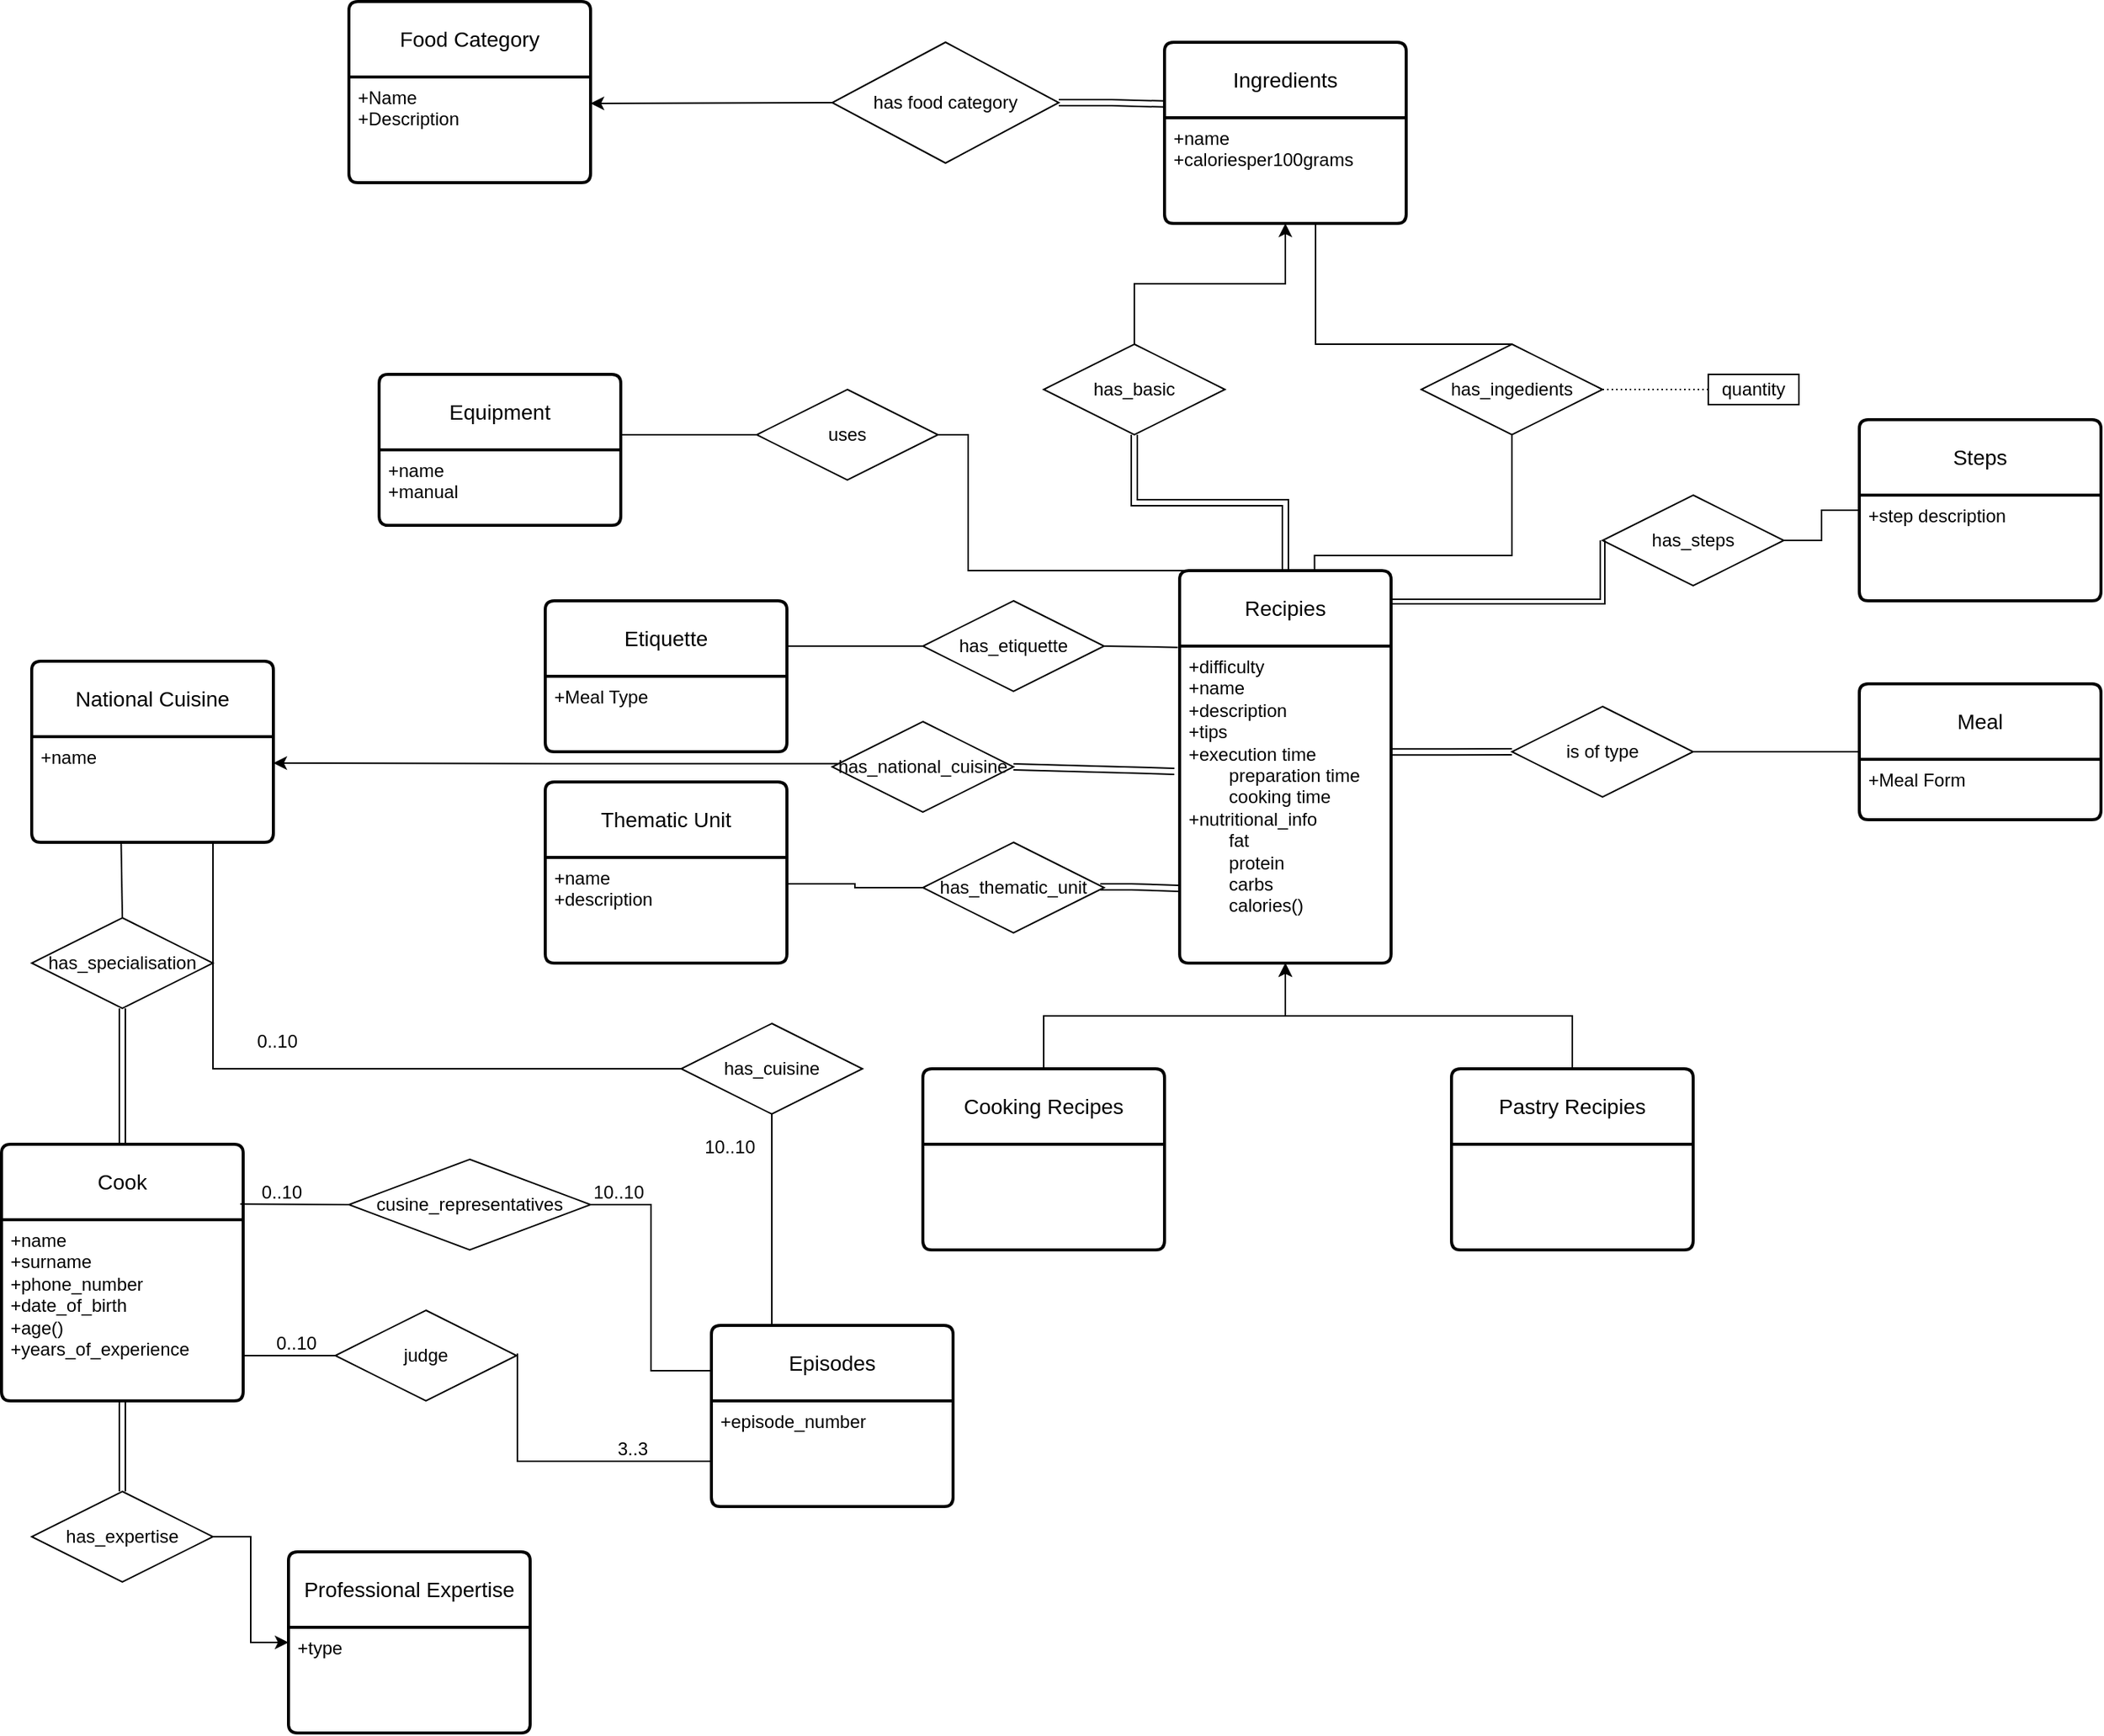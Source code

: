 <mxfile version="24.2.3" type="github">
  <diagram name="Page-1" id="VTxbm6ZFIvx-NwLl5isk">
    <mxGraphModel dx="2062" dy="1783" grid="1" gridSize="10" guides="1" tooltips="1" connect="1" arrows="1" fold="1" page="1" pageScale="1" pageWidth="827" pageHeight="1169" math="0" shadow="0">
      <root>
        <mxCell id="0" />
        <mxCell id="1" parent="0" />
        <mxCell id="XMQH14Z6CKcm3YTAraPi-1" value="Recipies" style="swimlane;childLayout=stackLayout;horizontal=1;startSize=50;horizontalStack=0;rounded=1;fontSize=14;fontStyle=0;strokeWidth=2;resizeParent=0;resizeLast=1;shadow=0;dashed=0;align=center;arcSize=4;whiteSpace=wrap;html=1;" parent="1" vertex="1">
          <mxGeometry x="170" y="-80" width="140" height="260" as="geometry" />
        </mxCell>
        <mxCell id="XMQH14Z6CKcm3YTAraPi-2" value="&lt;div&gt;+difficulty&lt;/div&gt;&lt;div&gt;+name&lt;/div&gt;&lt;div&gt;+description&lt;/div&gt;&lt;div&gt;+tips&lt;/div&gt;&lt;div&gt;+execution time&lt;/div&gt;&lt;div&gt;&lt;span style=&quot;white-space: pre;&quot;&gt;&#x9;&lt;/span&gt;preparation time&lt;br&gt;&lt;/div&gt;&lt;div&gt;&lt;span style=&quot;white-space: pre;&quot;&gt;&#x9;&lt;/span&gt;cooking time&lt;br&gt;&lt;/div&gt;&lt;div&gt;+nutritional_info&lt;/div&gt;&lt;div&gt;&lt;span style=&quot;white-space: pre;&quot;&gt;&#x9;&lt;/span&gt;fat&lt;br&gt;&lt;/div&gt;&lt;div&gt;&lt;span style=&quot;white-space: pre;&quot;&gt;&lt;span style=&quot;white-space: pre;&quot;&gt;&#x9;&lt;/span&gt;protein&#x9;&lt;/span&gt;&lt;/div&gt;&lt;div&gt;&lt;span style=&quot;white-space: pre;&quot;&gt;&#x9;&lt;/span&gt;carbs&lt;br&gt;&lt;/div&gt;&lt;div&gt;&lt;span style=&quot;white-space: pre;&quot;&gt;&#x9;&lt;/span&gt;calories()&lt;br&gt;&lt;/div&gt;&lt;div&gt;&lt;span style=&quot;white-space: pre;&quot;&gt;&#x9;&lt;/span&gt;&lt;br&gt;&lt;/div&gt;" style="align=left;strokeColor=none;fillColor=none;spacingLeft=4;fontSize=12;verticalAlign=top;resizable=0;rotatable=0;part=1;html=1;" parent="XMQH14Z6CKcm3YTAraPi-1" vertex="1">
          <mxGeometry y="50" width="140" height="210" as="geometry" />
        </mxCell>
        <mxCell id="XMQH14Z6CKcm3YTAraPi-14" style="edgeStyle=orthogonalEdgeStyle;rounded=0;orthogonalLoop=1;jettySize=auto;html=1;exitX=0.5;exitY=0;exitDx=0;exitDy=0;entryX=0.5;entryY=1;entryDx=0;entryDy=0;" parent="1" source="XMQH14Z6CKcm3YTAraPi-3" target="XMQH14Z6CKcm3YTAraPi-2" edge="1">
          <mxGeometry relative="1" as="geometry" />
        </mxCell>
        <mxCell id="XMQH14Z6CKcm3YTAraPi-3" value="Cooking Recipes" style="swimlane;childLayout=stackLayout;horizontal=1;startSize=50;horizontalStack=0;rounded=1;fontSize=14;fontStyle=0;strokeWidth=2;resizeParent=0;resizeLast=1;shadow=0;dashed=0;align=center;arcSize=4;whiteSpace=wrap;html=1;" parent="1" vertex="1">
          <mxGeometry y="250" width="160" height="120" as="geometry" />
        </mxCell>
        <mxCell id="XMQH14Z6CKcm3YTAraPi-15" style="edgeStyle=orthogonalEdgeStyle;rounded=0;orthogonalLoop=1;jettySize=auto;html=1;exitX=0.5;exitY=0;exitDx=0;exitDy=0;entryX=0.5;entryY=1;entryDx=0;entryDy=0;" parent="1" source="XMQH14Z6CKcm3YTAraPi-5" target="XMQH14Z6CKcm3YTAraPi-2" edge="1">
          <mxGeometry relative="1" as="geometry">
            <mxPoint x="260" y="180" as="targetPoint" />
          </mxGeometry>
        </mxCell>
        <mxCell id="XMQH14Z6CKcm3YTAraPi-5" value="Pastry Recipies" style="swimlane;childLayout=stackLayout;horizontal=1;startSize=50;horizontalStack=0;rounded=1;fontSize=14;fontStyle=0;strokeWidth=2;resizeParent=0;resizeLast=1;shadow=0;dashed=0;align=center;arcSize=4;whiteSpace=wrap;html=1;" parent="1" vertex="1">
          <mxGeometry x="350" y="250" width="160" height="120" as="geometry" />
        </mxCell>
        <mxCell id="XMQH14Z6CKcm3YTAraPi-17" value="Meal" style="swimlane;childLayout=stackLayout;horizontal=1;startSize=50;horizontalStack=0;rounded=1;fontSize=14;fontStyle=0;strokeWidth=2;resizeParent=0;resizeLast=1;shadow=0;dashed=0;align=center;arcSize=4;whiteSpace=wrap;html=1;" parent="1" vertex="1">
          <mxGeometry x="620" y="-5" width="160" height="90" as="geometry" />
        </mxCell>
        <mxCell id="XMQH14Z6CKcm3YTAraPi-18" value="+Meal Form" style="align=left;strokeColor=none;fillColor=none;spacingLeft=4;fontSize=12;verticalAlign=top;resizable=0;rotatable=0;part=1;html=1;" parent="XMQH14Z6CKcm3YTAraPi-17" vertex="1">
          <mxGeometry y="50" width="160" height="40" as="geometry" />
        </mxCell>
        <mxCell id="XMQH14Z6CKcm3YTAraPi-20" value="is of type" style="shape=rhombus;perimeter=rhombusPerimeter;whiteSpace=wrap;html=1;align=center;" parent="1" vertex="1">
          <mxGeometry x="390" y="10" width="120" height="60" as="geometry" />
        </mxCell>
        <mxCell id="XMQH14Z6CKcm3YTAraPi-29" value="Etiquette" style="swimlane;childLayout=stackLayout;horizontal=1;startSize=50;horizontalStack=0;rounded=1;fontSize=14;fontStyle=0;strokeWidth=2;resizeParent=0;resizeLast=1;shadow=0;dashed=0;align=center;arcSize=4;whiteSpace=wrap;html=1;" parent="1" vertex="1">
          <mxGeometry x="-250" y="-60" width="160" height="100" as="geometry" />
        </mxCell>
        <mxCell id="XMQH14Z6CKcm3YTAraPi-30" value="+Meal Type" style="align=left;strokeColor=none;fillColor=none;spacingLeft=4;fontSize=12;verticalAlign=top;resizable=0;rotatable=0;part=1;html=1;" parent="XMQH14Z6CKcm3YTAraPi-29" vertex="1">
          <mxGeometry y="50" width="160" height="50" as="geometry" />
        </mxCell>
        <mxCell id="XMQH14Z6CKcm3YTAraPi-31" value="has_etiquette" style="shape=rhombus;perimeter=rhombusPerimeter;whiteSpace=wrap;html=1;align=center;" parent="1" vertex="1">
          <mxGeometry y="-60" width="120" height="60" as="geometry" />
        </mxCell>
        <mxCell id="XMQH14Z6CKcm3YTAraPi-34" value="" style="endArrow=none;html=1;rounded=0;entryX=-0.009;entryY=0.004;entryDx=0;entryDy=0;entryPerimeter=0;exitX=1;exitY=0.5;exitDx=0;exitDy=0;" parent="1" source="XMQH14Z6CKcm3YTAraPi-31" target="XMQH14Z6CKcm3YTAraPi-2" edge="1">
          <mxGeometry relative="1" as="geometry">
            <mxPoint x="130" y="40" as="sourcePoint" />
            <mxPoint x="180" y="40" as="targetPoint" />
          </mxGeometry>
        </mxCell>
        <mxCell id="XMQH14Z6CKcm3YTAraPi-35" value="" style="endArrow=none;html=1;rounded=0;exitX=1;exitY=0;exitDx=0;exitDy=0;entryX=0;entryY=0.5;entryDx=0;entryDy=0;edgeStyle=orthogonalEdgeStyle;" parent="1" source="XMQH14Z6CKcm3YTAraPi-30" target="XMQH14Z6CKcm3YTAraPi-31" edge="1">
          <mxGeometry relative="1" as="geometry">
            <mxPoint x="-160" y="39" as="sourcePoint" />
            <mxPoint y="39" as="targetPoint" />
          </mxGeometry>
        </mxCell>
        <mxCell id="XMQH14Z6CKcm3YTAraPi-40" value="Equipment" style="swimlane;childLayout=stackLayout;horizontal=1;startSize=50;horizontalStack=0;rounded=1;fontSize=14;fontStyle=0;strokeWidth=2;resizeParent=0;resizeLast=1;shadow=0;dashed=0;align=center;arcSize=4;whiteSpace=wrap;html=1;" parent="1" vertex="1">
          <mxGeometry x="-360" y="-210" width="160" height="100" as="geometry" />
        </mxCell>
        <mxCell id="XMQH14Z6CKcm3YTAraPi-41" value="+name&lt;div&gt;+manual&lt;/div&gt;" style="align=left;strokeColor=none;fillColor=none;spacingLeft=4;fontSize=12;verticalAlign=top;resizable=0;rotatable=0;part=1;html=1;" parent="XMQH14Z6CKcm3YTAraPi-40" vertex="1">
          <mxGeometry y="50" width="160" height="50" as="geometry" />
        </mxCell>
        <mxCell id="2Po9amwctSR_0ZPWqHq3-2" value="uses" style="shape=rhombus;perimeter=rhombusPerimeter;whiteSpace=wrap;html=1;align=center;" parent="1" vertex="1">
          <mxGeometry x="-110" y="-200" width="120" height="60" as="geometry" />
        </mxCell>
        <mxCell id="2Po9amwctSR_0ZPWqHq3-4" value="" style="endArrow=none;html=1;rounded=0;exitX=1;exitY=0;exitDx=0;exitDy=0;entryX=0;entryY=0.5;entryDx=0;entryDy=0;edgeStyle=orthogonalEdgeStyle;" parent="1" source="XMQH14Z6CKcm3YTAraPi-41" target="2Po9amwctSR_0ZPWqHq3-2" edge="1">
          <mxGeometry relative="1" as="geometry">
            <mxPoint x="140" y="-110.11" as="sourcePoint" />
            <mxPoint x="180" y="-110" as="targetPoint" />
          </mxGeometry>
        </mxCell>
        <mxCell id="2Po9amwctSR_0ZPWqHq3-6" value="" style="endArrow=none;html=1;rounded=0;exitX=1;exitY=0.5;exitDx=0;exitDy=0;entryX=0.25;entryY=0;entryDx=0;entryDy=0;edgeStyle=orthogonalEdgeStyle;" parent="1" source="2Po9amwctSR_0ZPWqHq3-2" target="XMQH14Z6CKcm3YTAraPi-1" edge="1">
          <mxGeometry relative="1" as="geometry">
            <mxPoint x="250" y="-60" as="sourcePoint" />
            <mxPoint x="249.71" y="-30" as="targetPoint" />
            <Array as="points">
              <mxPoint x="30" y="-170" />
              <mxPoint x="30" y="-80" />
            </Array>
          </mxGeometry>
        </mxCell>
        <mxCell id="2Po9amwctSR_0ZPWqHq3-7" value="Steps" style="swimlane;childLayout=stackLayout;horizontal=1;startSize=50;horizontalStack=0;rounded=1;fontSize=14;fontStyle=0;strokeWidth=2;resizeParent=0;resizeLast=1;shadow=0;dashed=0;align=center;arcSize=4;whiteSpace=wrap;html=1;" parent="1" vertex="1">
          <mxGeometry x="620" y="-180" width="160" height="120" as="geometry" />
        </mxCell>
        <mxCell id="2Po9amwctSR_0ZPWqHq3-8" value="+step description" style="align=left;strokeColor=none;fillColor=none;spacingLeft=4;fontSize=12;verticalAlign=top;resizable=0;rotatable=0;part=1;html=1;" parent="2Po9amwctSR_0ZPWqHq3-7" vertex="1">
          <mxGeometry y="50" width="160" height="70" as="geometry" />
        </mxCell>
        <mxCell id="2Po9amwctSR_0ZPWqHq3-23" style="edgeStyle=orthogonalEdgeStyle;rounded=0;orthogonalLoop=1;jettySize=auto;html=1;exitX=0.5;exitY=1;exitDx=0;exitDy=0;" parent="2Po9amwctSR_0ZPWqHq3-7" source="2Po9amwctSR_0ZPWqHq3-8" target="2Po9amwctSR_0ZPWqHq3-8" edge="1">
          <mxGeometry relative="1" as="geometry" />
        </mxCell>
        <mxCell id="2Po9amwctSR_0ZPWqHq3-9" value="has_steps" style="shape=rhombus;perimeter=rhombusPerimeter;whiteSpace=wrap;html=1;align=center;" parent="1" vertex="1">
          <mxGeometry x="450" y="-130" width="120" height="60" as="geometry" />
        </mxCell>
        <mxCell id="2Po9amwctSR_0ZPWqHq3-24" value="" style="endArrow=none;html=1;rounded=0;entryX=0;entryY=0.5;entryDx=0;entryDy=0;exitX=1;exitY=0.5;exitDx=0;exitDy=0;edgeStyle=orthogonalEdgeStyle;" parent="1" source="2Po9amwctSR_0ZPWqHq3-9" target="2Po9amwctSR_0ZPWqHq3-7" edge="1">
          <mxGeometry relative="1" as="geometry">
            <mxPoint x="440" y="-120.59" as="sourcePoint" />
            <mxPoint x="600" y="-120.59" as="targetPoint" />
          </mxGeometry>
        </mxCell>
        <mxCell id="2Po9amwctSR_0ZPWqHq3-25" value="" style="endArrow=none;html=1;rounded=0;entryX=0;entryY=0.5;entryDx=0;entryDy=0;edgeStyle=orthogonalEdgeStyle;shape=link;width=-3;exitX=0.999;exitY=0.079;exitDx=0;exitDy=0;exitPerimeter=0;" parent="1" source="XMQH14Z6CKcm3YTAraPi-1" target="2Po9amwctSR_0ZPWqHq3-9" edge="1">
          <mxGeometry relative="1" as="geometry">
            <mxPoint x="310" y="-60" as="sourcePoint" />
            <mxPoint x="280" y="-80" as="targetPoint" />
            <Array as="points">
              <mxPoint x="450" y="-59" />
            </Array>
          </mxGeometry>
        </mxCell>
        <mxCell id="rbIPk1YV6Hbxs7N49sFK-2" value="" style="endArrow=none;html=1;rounded=0;entryX=0;entryY=0.5;entryDx=0;entryDy=0;edgeStyle=orthogonalEdgeStyle;shape=link;exitX=1.001;exitY=0.334;exitDx=0;exitDy=0;exitPerimeter=0;" parent="1" source="XMQH14Z6CKcm3YTAraPi-2" target="XMQH14Z6CKcm3YTAraPi-20" edge="1">
          <mxGeometry relative="1" as="geometry">
            <mxPoint x="320" y="40" as="sourcePoint" />
            <mxPoint x="380" y="40" as="targetPoint" />
            <Array as="points" />
          </mxGeometry>
        </mxCell>
        <mxCell id="rbIPk1YV6Hbxs7N49sFK-3" value="" style="endArrow=none;html=1;rounded=0;entryX=0;entryY=0.5;entryDx=0;entryDy=0;exitX=1;exitY=0.5;exitDx=0;exitDy=0;edgeStyle=orthogonalEdgeStyle;" parent="1" source="XMQH14Z6CKcm3YTAraPi-20" target="XMQH14Z6CKcm3YTAraPi-17" edge="1">
          <mxGeometry relative="1" as="geometry">
            <mxPoint x="530" y="40" as="sourcePoint" />
            <mxPoint x="550" y="39.5" as="targetPoint" />
          </mxGeometry>
        </mxCell>
        <mxCell id="BiF_-z_ixwd8wcq8bitC-1" value="Ingredients" style="swimlane;childLayout=stackLayout;horizontal=1;startSize=50;horizontalStack=0;rounded=1;fontSize=14;fontStyle=0;strokeWidth=2;resizeParent=0;resizeLast=1;shadow=0;dashed=0;align=center;arcSize=4;whiteSpace=wrap;html=1;" parent="1" vertex="1">
          <mxGeometry x="160" y="-430" width="160" height="120" as="geometry" />
        </mxCell>
        <mxCell id="BiF_-z_ixwd8wcq8bitC-2" value="+name&lt;div&gt;+caloriesper100grams&lt;/div&gt;" style="align=left;strokeColor=none;fillColor=none;spacingLeft=4;fontSize=12;verticalAlign=top;resizable=0;rotatable=0;part=1;html=1;" parent="BiF_-z_ixwd8wcq8bitC-1" vertex="1">
          <mxGeometry y="50" width="160" height="70" as="geometry" />
        </mxCell>
        <mxCell id="BiF_-z_ixwd8wcq8bitC-3" value="has_ingedients" style="shape=rhombus;perimeter=rhombusPerimeter;whiteSpace=wrap;html=1;align=center;" parent="1" vertex="1">
          <mxGeometry x="330" y="-230" width="120" height="60" as="geometry" />
        </mxCell>
        <mxCell id="BiF_-z_ixwd8wcq8bitC-4" value="" style="endArrow=none;html=1;rounded=0;edgeStyle=orthogonalEdgeStyle;exitX=0.5;exitY=1;exitDx=0;exitDy=0;entryX=0.638;entryY=0.001;entryDx=0;entryDy=0;entryPerimeter=0;" parent="1" source="BiF_-z_ixwd8wcq8bitC-3" target="XMQH14Z6CKcm3YTAraPi-1" edge="1">
          <mxGeometry relative="1" as="geometry">
            <mxPoint x="240" y="-170" as="sourcePoint" />
            <mxPoint x="260" y="-90" as="targetPoint" />
            <Array as="points">
              <mxPoint x="390" y="-90" />
              <mxPoint x="259" y="-90" />
            </Array>
          </mxGeometry>
        </mxCell>
        <mxCell id="BiF_-z_ixwd8wcq8bitC-5" value="" style="endArrow=none;html=1;rounded=0;exitX=0.5;exitY=1;exitDx=0;exitDy=0;entryX=0.5;entryY=0;entryDx=0;entryDy=0;edgeStyle=orthogonalEdgeStyle;" parent="1" source="BiF_-z_ixwd8wcq8bitC-2" target="BiF_-z_ixwd8wcq8bitC-3" edge="1">
          <mxGeometry relative="1" as="geometry">
            <mxPoint x="239.66" y="-300" as="sourcePoint" />
            <mxPoint x="240" y="-250" as="targetPoint" />
            <Array as="points">
              <mxPoint x="260" y="-310" />
            </Array>
          </mxGeometry>
        </mxCell>
        <mxCell id="BiF_-z_ixwd8wcq8bitC-6" value="" style="endArrow=none;html=1;rounded=0;dashed=1;dashPattern=1 2;exitX=1;exitY=0.5;exitDx=0;exitDy=0;entryX=0;entryY=0.5;entryDx=0;entryDy=0;edgeStyle=orthogonalEdgeStyle;" parent="1" source="BiF_-z_ixwd8wcq8bitC-3" target="BiF_-z_ixwd8wcq8bitC-8" edge="1">
          <mxGeometry relative="1" as="geometry">
            <mxPoint x="370" y="-210.71" as="sourcePoint" />
            <mxPoint x="410" y="-210" as="targetPoint" />
          </mxGeometry>
        </mxCell>
        <mxCell id="BiF_-z_ixwd8wcq8bitC-8" value="quantity" style="rounded=0;whiteSpace=wrap;html=1;" parent="1" vertex="1">
          <mxGeometry x="520" y="-210" width="60" height="20" as="geometry" />
        </mxCell>
        <mxCell id="BiF_-z_ixwd8wcq8bitC-9" value="Food Category" style="swimlane;childLayout=stackLayout;horizontal=1;startSize=50;horizontalStack=0;rounded=1;fontSize=14;fontStyle=0;strokeWidth=2;resizeParent=0;resizeLast=1;shadow=0;dashed=0;align=center;arcSize=4;whiteSpace=wrap;html=1;" parent="1" vertex="1">
          <mxGeometry x="-380" y="-457" width="160" height="120" as="geometry" />
        </mxCell>
        <mxCell id="BiF_-z_ixwd8wcq8bitC-10" value="+Name&lt;div&gt;+Description&lt;/div&gt;" style="align=left;strokeColor=none;fillColor=none;spacingLeft=4;fontSize=12;verticalAlign=top;resizable=0;rotatable=0;part=1;html=1;" parent="BiF_-z_ixwd8wcq8bitC-9" vertex="1">
          <mxGeometry y="50" width="160" height="70" as="geometry" />
        </mxCell>
        <mxCell id="mYW84UGy_Zn-pRBecV50-27" style="edgeStyle=orthogonalEdgeStyle;rounded=0;orthogonalLoop=1;jettySize=auto;html=1;exitX=0;exitY=0.5;exitDx=0;exitDy=0;entryX=1;entryY=0.25;entryDx=0;entryDy=0;" edge="1" parent="1" source="BiF_-z_ixwd8wcq8bitC-11" target="BiF_-z_ixwd8wcq8bitC-10">
          <mxGeometry relative="1" as="geometry">
            <Array as="points">
              <mxPoint x="-220" y="-390" />
            </Array>
          </mxGeometry>
        </mxCell>
        <mxCell id="BiF_-z_ixwd8wcq8bitC-11" value="has food category" style="shape=rhombus;perimeter=rhombusPerimeter;whiteSpace=wrap;html=1;align=center;" parent="1" vertex="1">
          <mxGeometry x="-60" y="-430" width="150" height="80" as="geometry" />
        </mxCell>
        <mxCell id="BiF_-z_ixwd8wcq8bitC-12" value="" style="endArrow=none;html=1;rounded=0;entryX=0.005;entryY=0.341;entryDx=0;entryDy=0;entryPerimeter=0;exitX=1;exitY=0.5;exitDx=0;exitDy=0;edgeStyle=orthogonalEdgeStyle;shape=link;" parent="1" source="BiF_-z_ixwd8wcq8bitC-11" target="BiF_-z_ixwd8wcq8bitC-1" edge="1">
          <mxGeometry relative="1" as="geometry">
            <mxPoint x="110" y="-389" as="sourcePoint" />
            <mxPoint x="160" y="-390" as="targetPoint" />
          </mxGeometry>
        </mxCell>
        <mxCell id="mYW84UGy_Zn-pRBecV50-25" style="edgeStyle=orthogonalEdgeStyle;rounded=0;orthogonalLoop=1;jettySize=auto;html=1;exitX=0.5;exitY=0;exitDx=0;exitDy=0;entryX=0.5;entryY=1;entryDx=0;entryDy=0;" edge="1" parent="1" source="mYW84UGy_Zn-pRBecV50-1" target="BiF_-z_ixwd8wcq8bitC-2">
          <mxGeometry relative="1" as="geometry" />
        </mxCell>
        <mxCell id="mYW84UGy_Zn-pRBecV50-1" value="has_basic" style="shape=rhombus;perimeter=rhombusPerimeter;whiteSpace=wrap;html=1;align=center;" vertex="1" parent="1">
          <mxGeometry x="80" y="-230" width="120" height="60" as="geometry" />
        </mxCell>
        <mxCell id="mYW84UGy_Zn-pRBecV50-2" value="" style="endArrow=none;html=1;rounded=0;entryX=0.5;entryY=1;entryDx=0;entryDy=0;edgeStyle=orthogonalEdgeStyle;shape=link;" edge="1" parent="1" source="XMQH14Z6CKcm3YTAraPi-1" target="mYW84UGy_Zn-pRBecV50-1">
          <mxGeometry relative="1" as="geometry">
            <mxPoint x="-150" y="-250" as="sourcePoint" />
            <mxPoint x="10" y="-250" as="targetPoint" />
          </mxGeometry>
        </mxCell>
        <mxCell id="mYW84UGy_Zn-pRBecV50-16" value="Thematic Unit" style="swimlane;childLayout=stackLayout;horizontal=1;startSize=50;horizontalStack=0;rounded=1;fontSize=14;fontStyle=0;strokeWidth=2;resizeParent=0;resizeLast=1;shadow=0;dashed=0;align=center;arcSize=4;whiteSpace=wrap;html=1;" vertex="1" parent="1">
          <mxGeometry x="-250" y="60" width="160" height="120" as="geometry" />
        </mxCell>
        <mxCell id="mYW84UGy_Zn-pRBecV50-17" value="+name&lt;div&gt;+description&lt;/div&gt;" style="align=left;strokeColor=none;fillColor=none;spacingLeft=4;fontSize=12;verticalAlign=top;resizable=0;rotatable=0;part=1;html=1;" vertex="1" parent="mYW84UGy_Zn-pRBecV50-16">
          <mxGeometry y="50" width="160" height="70" as="geometry" />
        </mxCell>
        <mxCell id="mYW84UGy_Zn-pRBecV50-19" value="has_thematic_unit" style="shape=rhombus;perimeter=rhombusPerimeter;whiteSpace=wrap;html=1;align=center;" vertex="1" parent="1">
          <mxGeometry y="100" width="120" height="60" as="geometry" />
        </mxCell>
        <mxCell id="mYW84UGy_Zn-pRBecV50-21" value="" style="endArrow=none;html=1;rounded=0;entryX=0;entryY=0.5;entryDx=0;entryDy=0;exitX=1;exitY=0.25;exitDx=0;exitDy=0;edgeStyle=orthogonalEdgeStyle;" edge="1" parent="1" source="mYW84UGy_Zn-pRBecV50-17" target="mYW84UGy_Zn-pRBecV50-19">
          <mxGeometry relative="1" as="geometry">
            <mxPoint x="10" y="110" as="sourcePoint" />
            <mxPoint x="170" y="110" as="targetPoint" />
            <Array as="points">
              <mxPoint x="-45" y="127" />
              <mxPoint x="-45" y="130" />
            </Array>
          </mxGeometry>
        </mxCell>
        <mxCell id="mYW84UGy_Zn-pRBecV50-32" value="" style="endArrow=none;html=1;rounded=0;exitX=0.979;exitY=0.492;exitDx=0;exitDy=0;exitPerimeter=0;entryX=-0.004;entryY=0.764;entryDx=0;entryDy=0;entryPerimeter=0;shape=link;edgeStyle=orthogonalEdgeStyle;" edge="1" parent="1" source="mYW84UGy_Zn-pRBecV50-19" target="XMQH14Z6CKcm3YTAraPi-2">
          <mxGeometry relative="1" as="geometry">
            <mxPoint x="50" y="150" as="sourcePoint" />
            <mxPoint x="210" y="150" as="targetPoint" />
            <Array as="points">
              <mxPoint x="138" y="130" />
            </Array>
          </mxGeometry>
        </mxCell>
        <mxCell id="mYW84UGy_Zn-pRBecV50-34" value="Cook" style="swimlane;childLayout=stackLayout;horizontal=1;startSize=50;horizontalStack=0;rounded=1;fontSize=14;fontStyle=0;strokeWidth=2;resizeParent=0;resizeLast=1;shadow=0;dashed=0;align=center;arcSize=4;whiteSpace=wrap;html=1;" vertex="1" parent="1">
          <mxGeometry x="-610" y="300" width="160" height="170" as="geometry" />
        </mxCell>
        <mxCell id="mYW84UGy_Zn-pRBecV50-35" value="+name&lt;div&gt;+surname&lt;/div&gt;&lt;div&gt;+phone_number&lt;/div&gt;&lt;div&gt;+date_of_birth&lt;/div&gt;&lt;div&gt;+age()&lt;/div&gt;&lt;div&gt;+years_of_experience&lt;/div&gt;" style="align=left;strokeColor=none;fillColor=none;spacingLeft=4;fontSize=12;verticalAlign=top;resizable=0;rotatable=0;part=1;html=1;" vertex="1" parent="mYW84UGy_Zn-pRBecV50-34">
          <mxGeometry y="50" width="160" height="120" as="geometry" />
        </mxCell>
        <mxCell id="mYW84UGy_Zn-pRBecV50-37" value="National Cuisine" style="swimlane;childLayout=stackLayout;horizontal=1;startSize=50;horizontalStack=0;rounded=1;fontSize=14;fontStyle=0;strokeWidth=2;resizeParent=0;resizeLast=1;shadow=0;dashed=0;align=center;arcSize=4;whiteSpace=wrap;html=1;" vertex="1" parent="1">
          <mxGeometry x="-590" y="-20" width="160" height="120" as="geometry" />
        </mxCell>
        <mxCell id="mYW84UGy_Zn-pRBecV50-38" value="+name" style="align=left;strokeColor=none;fillColor=none;spacingLeft=4;fontSize=12;verticalAlign=top;resizable=0;rotatable=0;part=1;html=1;" vertex="1" parent="mYW84UGy_Zn-pRBecV50-37">
          <mxGeometry y="50" width="160" height="70" as="geometry" />
        </mxCell>
        <mxCell id="mYW84UGy_Zn-pRBecV50-48" style="edgeStyle=orthogonalEdgeStyle;rounded=0;orthogonalLoop=1;jettySize=auto;html=1;entryX=1;entryY=0.25;entryDx=0;entryDy=0;exitX=0.086;exitY=0.465;exitDx=0;exitDy=0;exitPerimeter=0;" edge="1" parent="1" source="mYW84UGy_Zn-pRBecV50-40" target="mYW84UGy_Zn-pRBecV50-38">
          <mxGeometry relative="1" as="geometry">
            <mxPoint x="-330" y="50" as="targetPoint" />
            <Array as="points" />
          </mxGeometry>
        </mxCell>
        <mxCell id="mYW84UGy_Zn-pRBecV50-40" value="has_national_cuisine" style="shape=rhombus;perimeter=rhombusPerimeter;whiteSpace=wrap;html=1;align=center;" vertex="1" parent="1">
          <mxGeometry x="-60" y="20" width="120" height="60" as="geometry" />
        </mxCell>
        <mxCell id="mYW84UGy_Zn-pRBecV50-41" value="" style="endArrow=none;html=1;rounded=0;entryX=-0.025;entryY=0.395;entryDx=0;entryDy=0;entryPerimeter=0;exitX=1;exitY=0.5;exitDx=0;exitDy=0;shape=link;" edge="1" parent="1" source="mYW84UGy_Zn-pRBecV50-40" target="XMQH14Z6CKcm3YTAraPi-2">
          <mxGeometry relative="1" as="geometry">
            <mxPoint x="-90" y="200" as="sourcePoint" />
            <mxPoint x="70" y="200" as="targetPoint" />
          </mxGeometry>
        </mxCell>
        <mxCell id="mYW84UGy_Zn-pRBecV50-43" value="has_specialisation" style="shape=rhombus;perimeter=rhombusPerimeter;whiteSpace=wrap;html=1;align=center;" vertex="1" parent="1">
          <mxGeometry x="-590" y="150" width="120" height="60" as="geometry" />
        </mxCell>
        <mxCell id="mYW84UGy_Zn-pRBecV50-44" value="" style="endArrow=none;html=1;rounded=0;exitX=0.5;exitY=0;exitDx=0;exitDy=0;entryX=0.5;entryY=1;entryDx=0;entryDy=0;shape=link;" edge="1" parent="1" source="mYW84UGy_Zn-pRBecV50-34" target="mYW84UGy_Zn-pRBecV50-43">
          <mxGeometry relative="1" as="geometry">
            <mxPoint x="-90" y="200" as="sourcePoint" />
            <mxPoint x="70" y="200" as="targetPoint" />
          </mxGeometry>
        </mxCell>
        <mxCell id="mYW84UGy_Zn-pRBecV50-45" value="" style="endArrow=none;html=1;rounded=0;exitX=0.5;exitY=0;exitDx=0;exitDy=0;entryX=0.37;entryY=1.002;entryDx=0;entryDy=0;entryPerimeter=0;" edge="1" parent="1" source="mYW84UGy_Zn-pRBecV50-43" target="mYW84UGy_Zn-pRBecV50-38">
          <mxGeometry relative="1" as="geometry">
            <mxPoint x="-90" y="200" as="sourcePoint" />
            <mxPoint x="-460" y="130" as="targetPoint" />
          </mxGeometry>
        </mxCell>
        <mxCell id="mYW84UGy_Zn-pRBecV50-50" value="Professional Expertise" style="swimlane;childLayout=stackLayout;horizontal=1;startSize=50;horizontalStack=0;rounded=1;fontSize=14;fontStyle=0;strokeWidth=2;resizeParent=0;resizeLast=1;shadow=0;dashed=0;align=center;arcSize=4;whiteSpace=wrap;html=1;" vertex="1" parent="1">
          <mxGeometry x="-420" y="570" width="160" height="120" as="geometry" />
        </mxCell>
        <mxCell id="mYW84UGy_Zn-pRBecV50-51" value="+type" style="align=left;strokeColor=none;fillColor=none;spacingLeft=4;fontSize=12;verticalAlign=top;resizable=0;rotatable=0;part=1;html=1;" vertex="1" parent="mYW84UGy_Zn-pRBecV50-50">
          <mxGeometry y="50" width="160" height="70" as="geometry" />
        </mxCell>
        <mxCell id="mYW84UGy_Zn-pRBecV50-54" style="edgeStyle=orthogonalEdgeStyle;rounded=0;orthogonalLoop=1;jettySize=auto;html=1;exitX=1;exitY=0.5;exitDx=0;exitDy=0;entryX=0;entryY=0.5;entryDx=0;entryDy=0;" edge="1" parent="1" source="mYW84UGy_Zn-pRBecV50-52" target="mYW84UGy_Zn-pRBecV50-50">
          <mxGeometry relative="1" as="geometry" />
        </mxCell>
        <mxCell id="mYW84UGy_Zn-pRBecV50-52" value="has_expertise" style="shape=rhombus;perimeter=rhombusPerimeter;whiteSpace=wrap;html=1;align=center;" vertex="1" parent="1">
          <mxGeometry x="-590" y="530" width="120" height="60" as="geometry" />
        </mxCell>
        <mxCell id="mYW84UGy_Zn-pRBecV50-53" value="" style="endArrow=none;html=1;rounded=0;exitX=0.5;exitY=1;exitDx=0;exitDy=0;entryX=0.5;entryY=0;entryDx=0;entryDy=0;shape=link;" edge="1" parent="1" source="mYW84UGy_Zn-pRBecV50-35" target="mYW84UGy_Zn-pRBecV50-52">
          <mxGeometry relative="1" as="geometry">
            <mxPoint x="-350" y="490" as="sourcePoint" />
            <mxPoint x="-350" y="610" as="targetPoint" />
          </mxGeometry>
        </mxCell>
        <mxCell id="mYW84UGy_Zn-pRBecV50-55" value="Episodes" style="swimlane;childLayout=stackLayout;horizontal=1;startSize=50;horizontalStack=0;rounded=1;fontSize=14;fontStyle=0;strokeWidth=2;resizeParent=0;resizeLast=1;shadow=0;dashed=0;align=center;arcSize=4;whiteSpace=wrap;html=1;" vertex="1" parent="1">
          <mxGeometry x="-140" y="420" width="160" height="120" as="geometry" />
        </mxCell>
        <mxCell id="mYW84UGy_Zn-pRBecV50-56" value="+episode_number" style="align=left;strokeColor=none;fillColor=none;spacingLeft=4;fontSize=12;verticalAlign=top;resizable=0;rotatable=0;part=1;html=1;" vertex="1" parent="mYW84UGy_Zn-pRBecV50-55">
          <mxGeometry y="50" width="160" height="70" as="geometry" />
        </mxCell>
        <mxCell id="mYW84UGy_Zn-pRBecV50-57" value="judge" style="shape=rhombus;perimeter=rhombusPerimeter;whiteSpace=wrap;html=1;align=center;" vertex="1" parent="1">
          <mxGeometry x="-389" y="410" width="120" height="60" as="geometry" />
        </mxCell>
        <mxCell id="mYW84UGy_Zn-pRBecV50-64" value="" style="html=1;rounded=0;endArrow=none;endFill=0;exitX=1;exitY=0.5;exitDx=0;exitDy=0;entryX=0;entryY=0.5;entryDx=0;entryDy=0;edgeStyle=orthogonalEdgeStyle;" edge="1" parent="1" source="mYW84UGy_Zn-pRBecV50-35" target="mYW84UGy_Zn-pRBecV50-57">
          <mxGeometry relative="1" as="geometry">
            <mxPoint x="-400" y="458.75" as="sourcePoint" />
            <mxPoint x="-240" y="458.75" as="targetPoint" />
            <Array as="points">
              <mxPoint x="-450" y="440" />
              <mxPoint x="-390" y="440" />
            </Array>
          </mxGeometry>
        </mxCell>
        <mxCell id="mYW84UGy_Zn-pRBecV50-65" value="0..10" style="resizable=0;html=1;whiteSpace=wrap;align=left;verticalAlign=bottom;" connectable="0" vertex="1" parent="mYW84UGy_Zn-pRBecV50-64">
          <mxGeometry x="-1" relative="1" as="geometry">
            <mxPoint x="20" y="30" as="offset" />
          </mxGeometry>
        </mxCell>
        <mxCell id="mYW84UGy_Zn-pRBecV50-67" value="" style="endArrow=none;html=1;rounded=0;edgeStyle=orthogonalEdgeStyle;exitX=1.005;exitY=0.477;exitDx=0;exitDy=0;exitPerimeter=0;entryX=-0.002;entryY=0.572;entryDx=0;entryDy=0;entryPerimeter=0;" edge="1" parent="1" source="mYW84UGy_Zn-pRBecV50-57" target="mYW84UGy_Zn-pRBecV50-56">
          <mxGeometry relative="1" as="geometry">
            <mxPoint x="-267.12" y="440.5" as="sourcePoint" />
            <mxPoint x="-160" y="510" as="targetPoint" />
            <Array as="points">
              <mxPoint x="-268" y="510" />
            </Array>
          </mxGeometry>
        </mxCell>
        <mxCell id="mYW84UGy_Zn-pRBecV50-69" value="3..3" style="resizable=0;html=1;whiteSpace=wrap;align=right;verticalAlign=bottom;" connectable="0" vertex="1" parent="mYW84UGy_Zn-pRBecV50-67">
          <mxGeometry x="1" relative="1" as="geometry">
            <mxPoint x="-40" as="offset" />
          </mxGeometry>
        </mxCell>
        <mxCell id="mYW84UGy_Zn-pRBecV50-70" value="cusine_representatives" style="shape=rhombus;perimeter=rhombusPerimeter;whiteSpace=wrap;html=1;align=center;" vertex="1" parent="1">
          <mxGeometry x="-380" y="310" width="160" height="60" as="geometry" />
        </mxCell>
        <mxCell id="mYW84UGy_Zn-pRBecV50-71" value="" style="html=1;rounded=0;exitX=1;exitY=0.5;exitDx=0;exitDy=0;entryX=0;entryY=0.25;entryDx=0;entryDy=0;edgeStyle=orthogonalEdgeStyle;endArrow=none;endFill=0;" edge="1" parent="1" source="mYW84UGy_Zn-pRBecV50-70" target="mYW84UGy_Zn-pRBecV50-55">
          <mxGeometry relative="1" as="geometry">
            <mxPoint x="-210" y="339.7" as="sourcePoint" />
            <mxPoint x="-50" y="339.7" as="targetPoint" />
          </mxGeometry>
        </mxCell>
        <mxCell id="mYW84UGy_Zn-pRBecV50-72" value="10..10" style="resizable=0;html=1;whiteSpace=wrap;align=left;verticalAlign=bottom;" connectable="0" vertex="1" parent="mYW84UGy_Zn-pRBecV50-71">
          <mxGeometry x="-1" relative="1" as="geometry" />
        </mxCell>
        <mxCell id="mYW84UGy_Zn-pRBecV50-81" value="" style="endArrow=none;html=1;rounded=0;exitX=0.988;exitY=0.233;exitDx=0;exitDy=0;exitPerimeter=0;entryX=0;entryY=0.5;entryDx=0;entryDy=0;" edge="1" parent="1" source="mYW84UGy_Zn-pRBecV50-34" target="mYW84UGy_Zn-pRBecV50-70">
          <mxGeometry relative="1" as="geometry">
            <mxPoint x="-440" y="339.79" as="sourcePoint" />
            <mxPoint x="-410" y="340" as="targetPoint" />
          </mxGeometry>
        </mxCell>
        <mxCell id="mYW84UGy_Zn-pRBecV50-82" value="0..10" style="resizable=0;html=1;whiteSpace=wrap;align=right;verticalAlign=bottom;" connectable="0" vertex="1" parent="mYW84UGy_Zn-pRBecV50-81">
          <mxGeometry x="1" relative="1" as="geometry">
            <mxPoint x="-30" as="offset" />
          </mxGeometry>
        </mxCell>
        <mxCell id="mYW84UGy_Zn-pRBecV50-83" value="has_cuisine" style="shape=rhombus;perimeter=rhombusPerimeter;whiteSpace=wrap;html=1;align=center;" vertex="1" parent="1">
          <mxGeometry x="-160" y="220" width="120" height="60" as="geometry" />
        </mxCell>
        <mxCell id="mYW84UGy_Zn-pRBecV50-84" value="" style="endArrow=none;html=1;rounded=0;entryX=0.5;entryY=1;entryDx=0;entryDy=0;exitX=0.25;exitY=0;exitDx=0;exitDy=0;edgeStyle=orthogonalEdgeStyle;" edge="1" parent="1" source="mYW84UGy_Zn-pRBecV50-55" target="mYW84UGy_Zn-pRBecV50-83">
          <mxGeometry relative="1" as="geometry">
            <mxPoint x="-240" y="330" as="sourcePoint" />
            <mxPoint x="-80" y="330" as="targetPoint" />
          </mxGeometry>
        </mxCell>
        <mxCell id="mYW84UGy_Zn-pRBecV50-85" value="10..10" style="resizable=0;html=1;whiteSpace=wrap;align=right;verticalAlign=bottom;" connectable="0" vertex="1" parent="mYW84UGy_Zn-pRBecV50-84">
          <mxGeometry x="1" relative="1" as="geometry">
            <mxPoint x="-10" y="30" as="offset" />
          </mxGeometry>
        </mxCell>
        <mxCell id="mYW84UGy_Zn-pRBecV50-86" value="" style="endArrow=none;html=1;rounded=0;edgeStyle=orthogonalEdgeStyle;entryX=0;entryY=0.5;entryDx=0;entryDy=0;exitX=0.75;exitY=1;exitDx=0;exitDy=0;" edge="1" parent="1" source="mYW84UGy_Zn-pRBecV50-38" target="mYW84UGy_Zn-pRBecV50-83">
          <mxGeometry relative="1" as="geometry">
            <mxPoint x="-360" y="240" as="sourcePoint" />
            <mxPoint x="-200" y="240" as="targetPoint" />
          </mxGeometry>
        </mxCell>
        <mxCell id="mYW84UGy_Zn-pRBecV50-87" value="0..10" style="resizable=0;html=1;whiteSpace=wrap;align=right;verticalAlign=bottom;" connectable="0" vertex="1" parent="mYW84UGy_Zn-pRBecV50-86">
          <mxGeometry x="1" relative="1" as="geometry">
            <mxPoint x="-253" y="-10" as="offset" />
          </mxGeometry>
        </mxCell>
      </root>
    </mxGraphModel>
  </diagram>
</mxfile>
